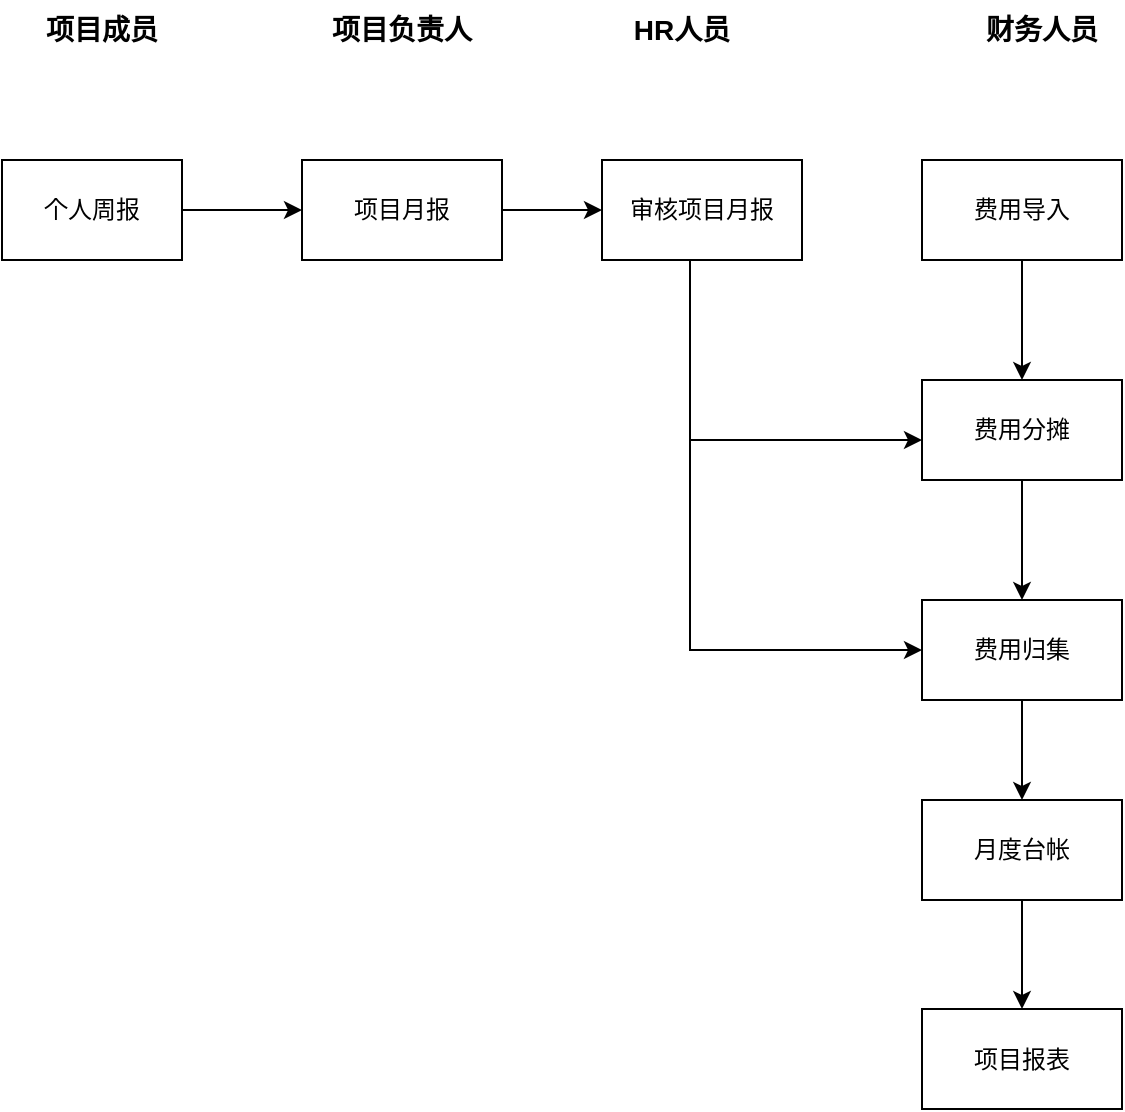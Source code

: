 <mxfile version="17.4.6" type="github" pages="2">
  <diagram id="C5RBs43oDa-KdzZeNtuy" name="总体流程">
    <mxGraphModel dx="1186" dy="654" grid="1" gridSize="10" guides="1" tooltips="1" connect="1" arrows="1" fold="1" page="1" pageScale="1" pageWidth="827" pageHeight="1169" math="0" shadow="0">
      <root>
        <mxCell id="WIyWlLk6GJQsqaUBKTNV-0" />
        <mxCell id="WIyWlLk6GJQsqaUBKTNV-1" parent="WIyWlLk6GJQsqaUBKTNV-0" />
        <mxCell id="3eUvhKsab00mlSJaE81z-7" style="edgeStyle=orthogonalEdgeStyle;rounded=0;orthogonalLoop=1;jettySize=auto;html=1;entryX=0.5;entryY=0;entryDx=0;entryDy=0;" edge="1" parent="WIyWlLk6GJQsqaUBKTNV-1" source="C-KlC-YwMYe3Bj45QQ63-0" target="C-KlC-YwMYe3Bj45QQ63-2">
          <mxGeometry relative="1" as="geometry" />
        </mxCell>
        <mxCell id="C-KlC-YwMYe3Bj45QQ63-0" value="费用导入" style="rounded=0;whiteSpace=wrap;html=1;" vertex="1" parent="WIyWlLk6GJQsqaUBKTNV-1">
          <mxGeometry x="480" y="160" width="100" height="50" as="geometry" />
        </mxCell>
        <mxCell id="C-KlC-YwMYe3Bj45QQ63-5" style="edgeStyle=orthogonalEdgeStyle;rounded=0;orthogonalLoop=1;jettySize=auto;html=1;entryX=0;entryY=0.5;entryDx=0;entryDy=0;exitX=0.44;exitY=1.01;exitDx=0;exitDy=0;exitPerimeter=0;" edge="1" parent="WIyWlLk6GJQsqaUBKTNV-1" source="a2dMxt3kqsDvFnWidYsM-1" target="C-KlC-YwMYe3Bj45QQ63-3">
          <mxGeometry relative="1" as="geometry">
            <Array as="points">
              <mxPoint x="364" y="211" />
              <mxPoint x="364" y="405" />
            </Array>
          </mxGeometry>
        </mxCell>
        <mxCell id="a2dMxt3kqsDvFnWidYsM-2" style="edgeStyle=orthogonalEdgeStyle;rounded=0;orthogonalLoop=1;jettySize=auto;html=1;entryX=0;entryY=0.5;entryDx=0;entryDy=0;" edge="1" parent="WIyWlLk6GJQsqaUBKTNV-1" source="C-KlC-YwMYe3Bj45QQ63-1" target="a2dMxt3kqsDvFnWidYsM-1">
          <mxGeometry relative="1" as="geometry" />
        </mxCell>
        <mxCell id="C-KlC-YwMYe3Bj45QQ63-1" value="项目月报" style="rounded=0;whiteSpace=wrap;html=1;" vertex="1" parent="WIyWlLk6GJQsqaUBKTNV-1">
          <mxGeometry x="170" y="160" width="100" height="50" as="geometry" />
        </mxCell>
        <mxCell id="C-KlC-YwMYe3Bj45QQ63-7" style="edgeStyle=orthogonalEdgeStyle;rounded=0;orthogonalLoop=1;jettySize=auto;html=1;entryX=0.5;entryY=0;entryDx=0;entryDy=0;" edge="1" parent="WIyWlLk6GJQsqaUBKTNV-1" source="C-KlC-YwMYe3Bj45QQ63-2" target="C-KlC-YwMYe3Bj45QQ63-3">
          <mxGeometry relative="1" as="geometry" />
        </mxCell>
        <mxCell id="C-KlC-YwMYe3Bj45QQ63-2" value="费用分摊" style="rounded=0;whiteSpace=wrap;html=1;" vertex="1" parent="WIyWlLk6GJQsqaUBKTNV-1">
          <mxGeometry x="480" y="270" width="100" height="50" as="geometry" />
        </mxCell>
        <mxCell id="C-KlC-YwMYe3Bj45QQ63-8" style="edgeStyle=orthogonalEdgeStyle;rounded=0;orthogonalLoop=1;jettySize=auto;html=1;entryX=0.5;entryY=0;entryDx=0;entryDy=0;" edge="1" parent="WIyWlLk6GJQsqaUBKTNV-1" source="C-KlC-YwMYe3Bj45QQ63-3" target="C-KlC-YwMYe3Bj45QQ63-4">
          <mxGeometry relative="1" as="geometry" />
        </mxCell>
        <mxCell id="C-KlC-YwMYe3Bj45QQ63-3" value="费用归集" style="rounded=0;whiteSpace=wrap;html=1;" vertex="1" parent="WIyWlLk6GJQsqaUBKTNV-1">
          <mxGeometry x="480" y="380" width="100" height="50" as="geometry" />
        </mxCell>
        <mxCell id="pQhmQ7CQRKjNzpdIeHt2-1" style="edgeStyle=orthogonalEdgeStyle;rounded=0;orthogonalLoop=1;jettySize=auto;html=1;entryX=0.5;entryY=0;entryDx=0;entryDy=0;" edge="1" parent="WIyWlLk6GJQsqaUBKTNV-1" source="C-KlC-YwMYe3Bj45QQ63-4" target="pQhmQ7CQRKjNzpdIeHt2-0">
          <mxGeometry relative="1" as="geometry" />
        </mxCell>
        <mxCell id="C-KlC-YwMYe3Bj45QQ63-4" value="月度台帐" style="rounded=0;whiteSpace=wrap;html=1;" vertex="1" parent="WIyWlLk6GJQsqaUBKTNV-1">
          <mxGeometry x="480" y="480" width="100" height="50" as="geometry" />
        </mxCell>
        <mxCell id="C-KlC-YwMYe3Bj45QQ63-9" value="项目负责人" style="text;html=1;strokeColor=none;fillColor=none;align=center;verticalAlign=middle;whiteSpace=wrap;rounded=0;fontStyle=1;fontSize=14;" vertex="1" parent="WIyWlLk6GJQsqaUBKTNV-1">
          <mxGeometry x="180" y="80" width="80" height="30" as="geometry" />
        </mxCell>
        <mxCell id="C-KlC-YwMYe3Bj45QQ63-10" value="财务人员" style="text;html=1;strokeColor=none;fillColor=none;align=center;verticalAlign=middle;whiteSpace=wrap;rounded=0;fontStyle=1;fontSize=14;" vertex="1" parent="WIyWlLk6GJQsqaUBKTNV-1">
          <mxGeometry x="500" y="80" width="80" height="30" as="geometry" />
        </mxCell>
        <mxCell id="C-KlC-YwMYe3Bj45QQ63-11" value="项目成员" style="text;html=1;strokeColor=none;fillColor=none;align=center;verticalAlign=middle;whiteSpace=wrap;rounded=0;fontStyle=1;fontSize=14;" vertex="1" parent="WIyWlLk6GJQsqaUBKTNV-1">
          <mxGeometry x="30" y="80" width="80" height="30" as="geometry" />
        </mxCell>
        <mxCell id="C-KlC-YwMYe3Bj45QQ63-13" style="edgeStyle=orthogonalEdgeStyle;rounded=0;orthogonalLoop=1;jettySize=auto;html=1;entryX=0;entryY=0.5;entryDx=0;entryDy=0;" edge="1" parent="WIyWlLk6GJQsqaUBKTNV-1" source="C-KlC-YwMYe3Bj45QQ63-12" target="C-KlC-YwMYe3Bj45QQ63-1">
          <mxGeometry relative="1" as="geometry" />
        </mxCell>
        <mxCell id="C-KlC-YwMYe3Bj45QQ63-12" value="个人周报" style="rounded=0;whiteSpace=wrap;html=1;" vertex="1" parent="WIyWlLk6GJQsqaUBKTNV-1">
          <mxGeometry x="20" y="160" width="90" height="50" as="geometry" />
        </mxCell>
        <mxCell id="a2dMxt3kqsDvFnWidYsM-0" value="HR人员" style="text;html=1;strokeColor=none;fillColor=none;align=center;verticalAlign=middle;whiteSpace=wrap;rounded=0;fontStyle=1;fontSize=14;" vertex="1" parent="WIyWlLk6GJQsqaUBKTNV-1">
          <mxGeometry x="320" y="80" width="80" height="30" as="geometry" />
        </mxCell>
        <mxCell id="cmwxCJccYiHBZsyU3Xxz-0" style="edgeStyle=orthogonalEdgeStyle;rounded=0;orthogonalLoop=1;jettySize=auto;html=1;entryX=0;entryY=0.6;entryDx=0;entryDy=0;entryPerimeter=0;" edge="1" parent="WIyWlLk6GJQsqaUBKTNV-1" source="a2dMxt3kqsDvFnWidYsM-1" target="C-KlC-YwMYe3Bj45QQ63-2">
          <mxGeometry relative="1" as="geometry">
            <Array as="points">
              <mxPoint x="364" y="300" />
            </Array>
          </mxGeometry>
        </mxCell>
        <mxCell id="a2dMxt3kqsDvFnWidYsM-1" value="审核项目月报" style="rounded=0;whiteSpace=wrap;html=1;" vertex="1" parent="WIyWlLk6GJQsqaUBKTNV-1">
          <mxGeometry x="320" y="160" width="100" height="50" as="geometry" />
        </mxCell>
        <mxCell id="pQhmQ7CQRKjNzpdIeHt2-0" value="项目报表" style="rounded=0;whiteSpace=wrap;html=1;" vertex="1" parent="WIyWlLk6GJQsqaUBKTNV-1">
          <mxGeometry x="480" y="584.5" width="100" height="50" as="geometry" />
        </mxCell>
      </root>
    </mxGraphModel>
  </diagram>
  <diagram id="tMphi7X7rhxziFKKMX2Q" name="费用分摊归集流程">
    <mxGraphModel dx="1186" dy="654" grid="1" gridSize="10" guides="1" tooltips="1" connect="1" arrows="1" fold="1" page="1" pageScale="1" pageWidth="827" pageHeight="1169" math="0" shadow="0">
      <root>
        <mxCell id="0" />
        <mxCell id="1" parent="0" />
        <mxCell id="uh0wEGTrZ8xJ_i7Rh6oP-10" style="edgeStyle=orthogonalEdgeStyle;rounded=0;orthogonalLoop=1;jettySize=auto;html=1;entryX=0.5;entryY=0;entryDx=0;entryDy=0;" edge="1" parent="1" source="LJzMgTBrtHC8OmEHoOtT-1" target="ZeHLJR3yMtc-mNUFeWJ1-1">
          <mxGeometry relative="1" as="geometry" />
        </mxCell>
        <mxCell id="LJzMgTBrtHC8OmEHoOtT-1" value="" style="ellipse;whiteSpace=wrap;html=1;aspect=fixed;" vertex="1" parent="1">
          <mxGeometry x="350" y="20" width="40" height="40" as="geometry" />
        </mxCell>
        <mxCell id="uh0wEGTrZ8xJ_i7Rh6oP-2" style="edgeStyle=orthogonalEdgeStyle;rounded=0;orthogonalLoop=1;jettySize=auto;html=1;" edge="1" parent="1" source="LJzMgTBrtHC8OmEHoOtT-2" target="SvkP7Fav64-70BOtND_c-9">
          <mxGeometry relative="1" as="geometry" />
        </mxCell>
        <mxCell id="LJzMgTBrtHC8OmEHoOtT-2" value="费用归集" style="rounded=0;whiteSpace=wrap;html=1;" vertex="1" parent="1">
          <mxGeometry x="320" y="480" width="100" height="50" as="geometry" />
        </mxCell>
        <mxCell id="SvkP7Fav64-70BOtND_c-1" style="edgeStyle=orthogonalEdgeStyle;rounded=0;orthogonalLoop=1;jettySize=auto;html=1;entryX=0.5;entryY=0;entryDx=0;entryDy=0;" edge="1" parent="1" source="LJzMgTBrtHC8OmEHoOtT-3" target="K7MxDzxGBGwwB6n0WOMq-1">
          <mxGeometry relative="1" as="geometry">
            <Array as="points">
              <mxPoint x="370" y="270" />
              <mxPoint x="230" y="270" />
            </Array>
          </mxGeometry>
        </mxCell>
        <mxCell id="SvkP7Fav64-70BOtND_c-3" style="edgeStyle=orthogonalEdgeStyle;rounded=0;orthogonalLoop=1;jettySize=auto;html=1;entryX=0.5;entryY=0;entryDx=0;entryDy=0;" edge="1" parent="1" source="LJzMgTBrtHC8OmEHoOtT-3" target="K7MxDzxGBGwwB6n0WOMq-2">
          <mxGeometry relative="1" as="geometry" />
        </mxCell>
        <mxCell id="SvkP7Fav64-70BOtND_c-4" style="edgeStyle=orthogonalEdgeStyle;rounded=0;orthogonalLoop=1;jettySize=auto;html=1;" edge="1" parent="1" source="LJzMgTBrtHC8OmEHoOtT-3" target="Ky4g3-f08VAKbqfw4vqR-1">
          <mxGeometry relative="1" as="geometry">
            <Array as="points">
              <mxPoint x="370" y="270" />
              <mxPoint x="500" y="270" />
            </Array>
          </mxGeometry>
        </mxCell>
        <mxCell id="SvkP7Fav64-70BOtND_c-7" style="edgeStyle=orthogonalEdgeStyle;rounded=0;orthogonalLoop=1;jettySize=auto;html=1;" edge="1" parent="1" source="LJzMgTBrtHC8OmEHoOtT-3" target="Ky4g3-f08VAKbqfw4vqR-2">
          <mxGeometry relative="1" as="geometry">
            <Array as="points">
              <mxPoint x="370" y="270" />
              <mxPoint x="650" y="270" />
            </Array>
          </mxGeometry>
        </mxCell>
        <mxCell id="LJzMgTBrtHC8OmEHoOtT-3" value="查看项目月报" style="rounded=0;whiteSpace=wrap;html=1;" vertex="1" parent="1">
          <mxGeometry x="320" y="180" width="100" height="50" as="geometry" />
        </mxCell>
        <mxCell id="SvkP7Fav64-70BOtND_c-8" style="edgeStyle=orthogonalEdgeStyle;rounded=0;orthogonalLoop=1;jettySize=auto;html=1;" edge="1" parent="1" source="K7MxDzxGBGwwB6n0WOMq-1" target="LJzMgTBrtHC8OmEHoOtT-2">
          <mxGeometry relative="1" as="geometry">
            <Array as="points">
              <mxPoint x="230" y="420" />
              <mxPoint x="370" y="420" />
            </Array>
          </mxGeometry>
        </mxCell>
        <mxCell id="K7MxDzxGBGwwB6n0WOMq-1" value="分摊直接投入" style="rounded=0;whiteSpace=wrap;html=1;" vertex="1" parent="1">
          <mxGeometry x="180" y="310" width="100" height="50" as="geometry" />
        </mxCell>
        <mxCell id="uh0wEGTrZ8xJ_i7Rh6oP-5" style="edgeStyle=orthogonalEdgeStyle;rounded=0;orthogonalLoop=1;jettySize=auto;html=1;entryX=0.5;entryY=0;entryDx=0;entryDy=0;" edge="1" parent="1" source="K7MxDzxGBGwwB6n0WOMq-2" target="LJzMgTBrtHC8OmEHoOtT-2">
          <mxGeometry relative="1" as="geometry" />
        </mxCell>
        <mxCell id="K7MxDzxGBGwwB6n0WOMq-2" value="分摊折旧费" style="rounded=0;whiteSpace=wrap;html=1;" vertex="1" parent="1">
          <mxGeometry x="320" y="310" width="100" height="50" as="geometry" />
        </mxCell>
        <mxCell id="uh0wEGTrZ8xJ_i7Rh6oP-4" style="edgeStyle=orthogonalEdgeStyle;rounded=0;orthogonalLoop=1;jettySize=auto;html=1;entryX=0.5;entryY=0;entryDx=0;entryDy=0;" edge="1" parent="1" source="Ky4g3-f08VAKbqfw4vqR-1" target="LJzMgTBrtHC8OmEHoOtT-2">
          <mxGeometry relative="1" as="geometry">
            <Array as="points">
              <mxPoint x="510" y="420" />
              <mxPoint x="370" y="420" />
            </Array>
          </mxGeometry>
        </mxCell>
        <mxCell id="Ky4g3-f08VAKbqfw4vqR-1" value="分摊无形资产费" style="rounded=0;whiteSpace=wrap;html=1;" vertex="1" parent="1">
          <mxGeometry x="450" y="310" width="100" height="50" as="geometry" />
        </mxCell>
        <mxCell id="uh0wEGTrZ8xJ_i7Rh6oP-8" style="edgeStyle=orthogonalEdgeStyle;rounded=0;orthogonalLoop=1;jettySize=auto;html=1;entryX=0.5;entryY=0;entryDx=0;entryDy=0;" edge="1" parent="1" source="Ky4g3-f08VAKbqfw4vqR-2" target="LJzMgTBrtHC8OmEHoOtT-2">
          <mxGeometry relative="1" as="geometry">
            <Array as="points">
              <mxPoint x="650" y="420" />
              <mxPoint x="370" y="420" />
            </Array>
          </mxGeometry>
        </mxCell>
        <mxCell id="Ky4g3-f08VAKbqfw4vqR-2" value="分摊人工费" style="rounded=0;whiteSpace=wrap;html=1;" vertex="1" parent="1">
          <mxGeometry x="600" y="310" width="100" height="50" as="geometry" />
        </mxCell>
        <mxCell id="SvkP7Fav64-70BOtND_c-2" style="edgeStyle=orthogonalEdgeStyle;rounded=0;orthogonalLoop=1;jettySize=auto;html=1;" edge="1" parent="1" source="ZeHLJR3yMtc-mNUFeWJ1-1" target="LJzMgTBrtHC8OmEHoOtT-3">
          <mxGeometry relative="1" as="geometry" />
        </mxCell>
        <mxCell id="SvkP7Fav64-70BOtND_c-6" style="edgeStyle=orthogonalEdgeStyle;rounded=0;orthogonalLoop=1;jettySize=auto;html=1;entryX=0.5;entryY=0;entryDx=0;entryDy=0;" edge="1" parent="1" source="ZeHLJR3yMtc-mNUFeWJ1-1" target="7haHlA8hCLBOKprgYql--5">
          <mxGeometry relative="1" as="geometry" />
        </mxCell>
        <mxCell id="ZeHLJR3yMtc-mNUFeWJ1-1" value="费用导入" style="rounded=0;whiteSpace=wrap;html=1;" vertex="1" parent="1">
          <mxGeometry x="320" y="100" width="100" height="50" as="geometry" />
        </mxCell>
        <mxCell id="uh0wEGTrZ8xJ_i7Rh6oP-9" style="edgeStyle=orthogonalEdgeStyle;rounded=0;orthogonalLoop=1;jettySize=auto;html=1;entryX=1;entryY=0.5;entryDx=0;entryDy=0;" edge="1" parent="1" source="7haHlA8hCLBOKprgYql--5" target="LJzMgTBrtHC8OmEHoOtT-2">
          <mxGeometry relative="1" as="geometry">
            <Array as="points">
              <mxPoint x="790" y="505" />
            </Array>
          </mxGeometry>
        </mxCell>
        <mxCell id="7haHlA8hCLBOKprgYql--5" value="其他费用" style="rounded=0;whiteSpace=wrap;html=1;" vertex="1" parent="1">
          <mxGeometry x="730" y="310" width="100" height="50" as="geometry" />
        </mxCell>
        <mxCell id="uh0wEGTrZ8xJ_i7Rh6oP-3" style="edgeStyle=orthogonalEdgeStyle;rounded=0;orthogonalLoop=1;jettySize=auto;html=1;entryX=0.5;entryY=0;entryDx=0;entryDy=0;" edge="1" parent="1" source="SvkP7Fav64-70BOtND_c-9">
          <mxGeometry relative="1" as="geometry">
            <mxPoint x="370" y="670" as="targetPoint" />
          </mxGeometry>
        </mxCell>
        <mxCell id="SvkP7Fav64-70BOtND_c-9" value="月度台帐" style="rounded=0;whiteSpace=wrap;html=1;" vertex="1" parent="1">
          <mxGeometry x="320" y="580" width="100" height="50" as="geometry" />
        </mxCell>
        <mxCell id="uh0wEGTrZ8xJ_i7Rh6oP-6" value="" style="verticalLabelPosition=bottom;verticalAlign=top;html=1;shape=mxgraph.flowchart.or;" vertex="1" parent="1">
          <mxGeometry x="350" y="670" width="40" height="40" as="geometry" />
        </mxCell>
      </root>
    </mxGraphModel>
  </diagram>
</mxfile>
